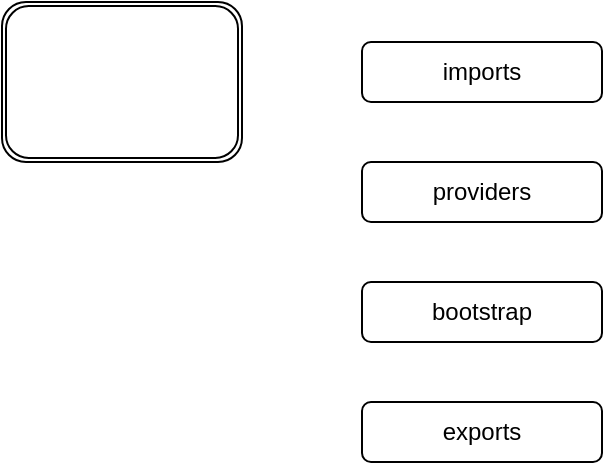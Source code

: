 <mxfile>
    <diagram id="S2VxFf6e1flTDTteodSY" name="Page-1">
        <mxGraphModel dx="535" dy="466" grid="1" gridSize="10" guides="1" tooltips="1" connect="1" arrows="1" fold="1" page="1" pageScale="1" pageWidth="850" pageHeight="1100" math="0" shadow="0">
            <root>
                <mxCell id="0"/>
                <mxCell id="1" parent="0"/>
                <mxCell id="2" value="" style="shape=ext;double=1;rounded=1;whiteSpace=wrap;html=1;" vertex="1" parent="1">
                    <mxGeometry x="40" y="190" width="120" height="80" as="geometry"/>
                </mxCell>
                <mxCell id="3" value="imports" style="rounded=1;whiteSpace=wrap;html=1;" vertex="1" parent="1">
                    <mxGeometry x="220" y="210" width="120" height="30" as="geometry"/>
                </mxCell>
                <mxCell id="5" value="bootstrap" style="rounded=1;whiteSpace=wrap;html=1;" vertex="1" parent="1">
                    <mxGeometry x="220" y="330" width="120" height="30" as="geometry"/>
                </mxCell>
                <mxCell id="6" value="exports" style="rounded=1;whiteSpace=wrap;html=1;" vertex="1" parent="1">
                    <mxGeometry x="220" y="390" width="120" height="30" as="geometry"/>
                </mxCell>
                <mxCell id="7" value="providers" style="rounded=1;whiteSpace=wrap;html=1;" vertex="1" parent="1">
                    <mxGeometry x="220" y="270" width="120" height="30" as="geometry"/>
                </mxCell>
            </root>
        </mxGraphModel>
    </diagram>
</mxfile>
